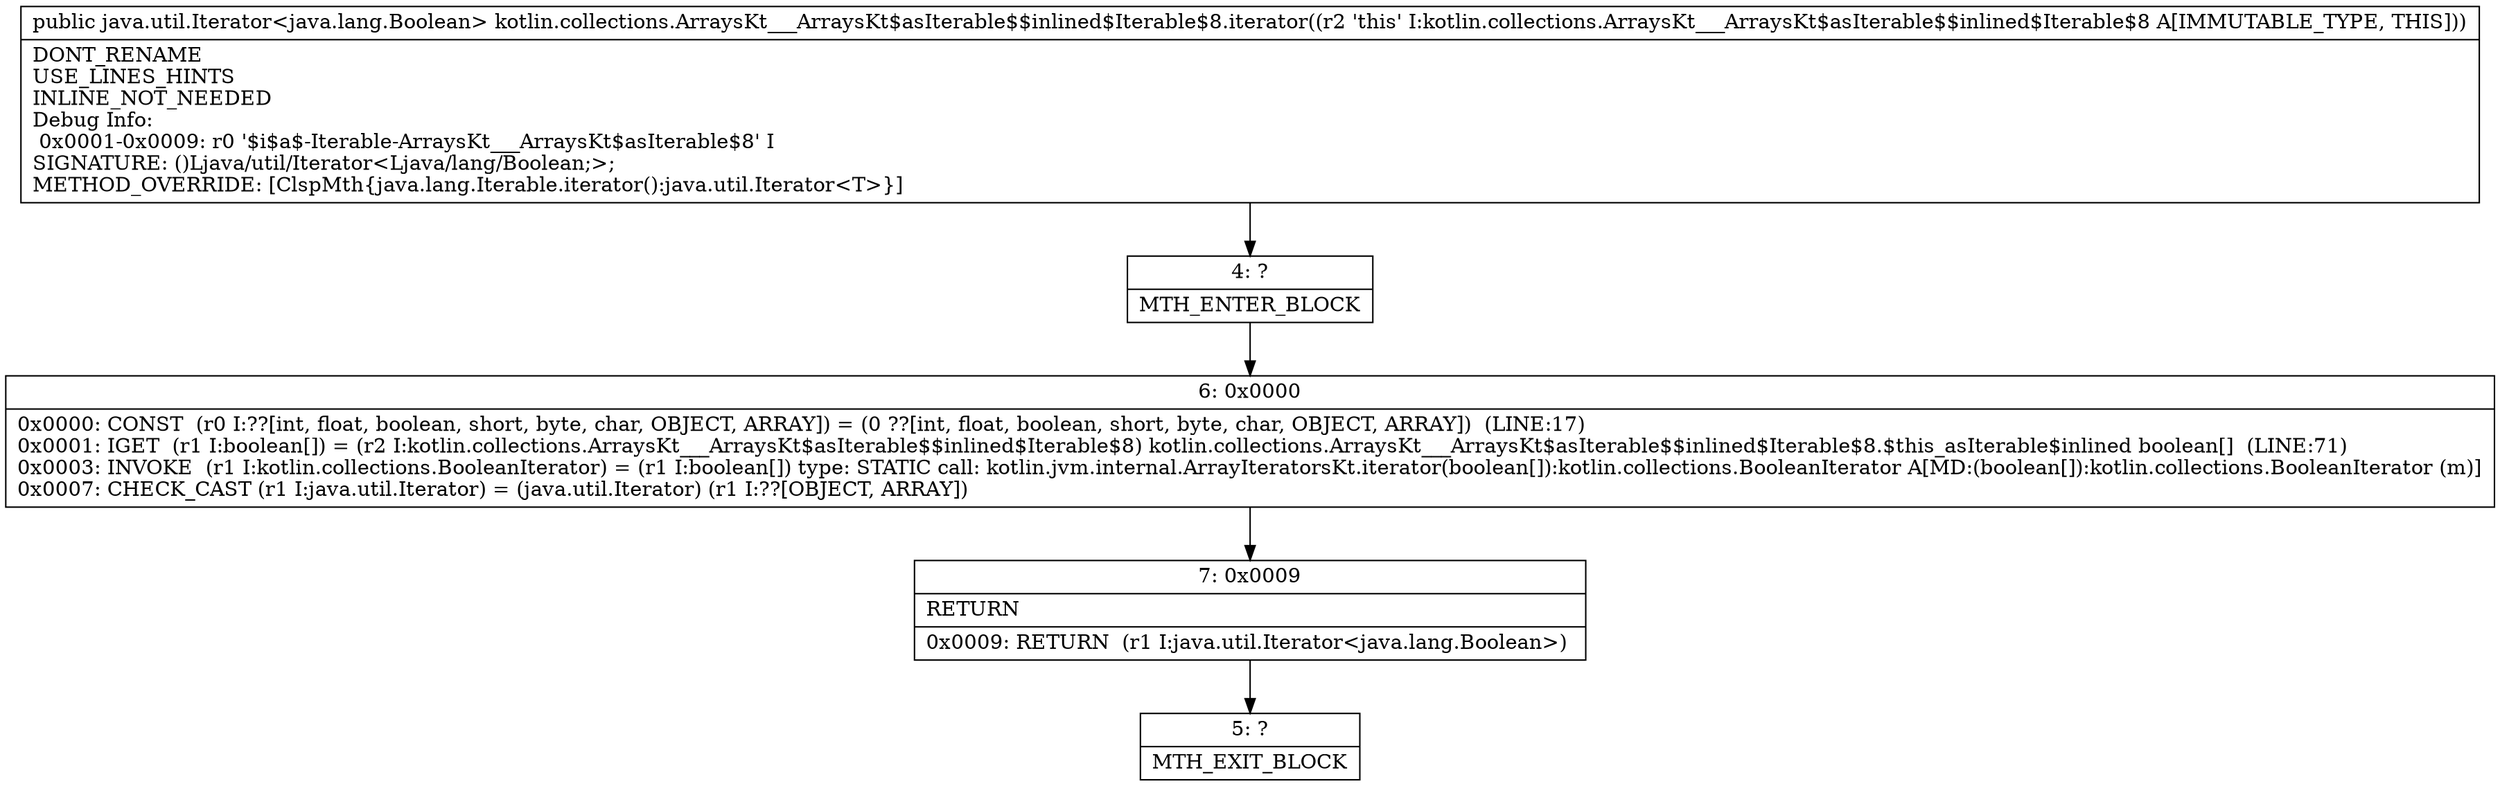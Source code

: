 digraph "CFG forkotlin.collections.ArraysKt___ArraysKt$asIterable$$inlined$Iterable$8.iterator()Ljava\/util\/Iterator;" {
Node_4 [shape=record,label="{4\:\ ?|MTH_ENTER_BLOCK\l}"];
Node_6 [shape=record,label="{6\:\ 0x0000|0x0000: CONST  (r0 I:??[int, float, boolean, short, byte, char, OBJECT, ARRAY]) = (0 ??[int, float, boolean, short, byte, char, OBJECT, ARRAY])  (LINE:17)\l0x0001: IGET  (r1 I:boolean[]) = (r2 I:kotlin.collections.ArraysKt___ArraysKt$asIterable$$inlined$Iterable$8) kotlin.collections.ArraysKt___ArraysKt$asIterable$$inlined$Iterable$8.$this_asIterable$inlined boolean[]  (LINE:71)\l0x0003: INVOKE  (r1 I:kotlin.collections.BooleanIterator) = (r1 I:boolean[]) type: STATIC call: kotlin.jvm.internal.ArrayIteratorsKt.iterator(boolean[]):kotlin.collections.BooleanIterator A[MD:(boolean[]):kotlin.collections.BooleanIterator (m)]\l0x0007: CHECK_CAST (r1 I:java.util.Iterator) = (java.util.Iterator) (r1 I:??[OBJECT, ARRAY]) \l}"];
Node_7 [shape=record,label="{7\:\ 0x0009|RETURN\l|0x0009: RETURN  (r1 I:java.util.Iterator\<java.lang.Boolean\>) \l}"];
Node_5 [shape=record,label="{5\:\ ?|MTH_EXIT_BLOCK\l}"];
MethodNode[shape=record,label="{public java.util.Iterator\<java.lang.Boolean\> kotlin.collections.ArraysKt___ArraysKt$asIterable$$inlined$Iterable$8.iterator((r2 'this' I:kotlin.collections.ArraysKt___ArraysKt$asIterable$$inlined$Iterable$8 A[IMMUTABLE_TYPE, THIS]))  | DONT_RENAME\lUSE_LINES_HINTS\lINLINE_NOT_NEEDED\lDebug Info:\l  0x0001\-0x0009: r0 '$i$a$\-Iterable\-ArraysKt___ArraysKt$asIterable$8' I\lSIGNATURE: ()Ljava\/util\/Iterator\<Ljava\/lang\/Boolean;\>;\lMETHOD_OVERRIDE: [ClspMth\{java.lang.Iterable.iterator():java.util.Iterator\<T\>\}]\l}"];
MethodNode -> Node_4;Node_4 -> Node_6;
Node_6 -> Node_7;
Node_7 -> Node_5;
}

